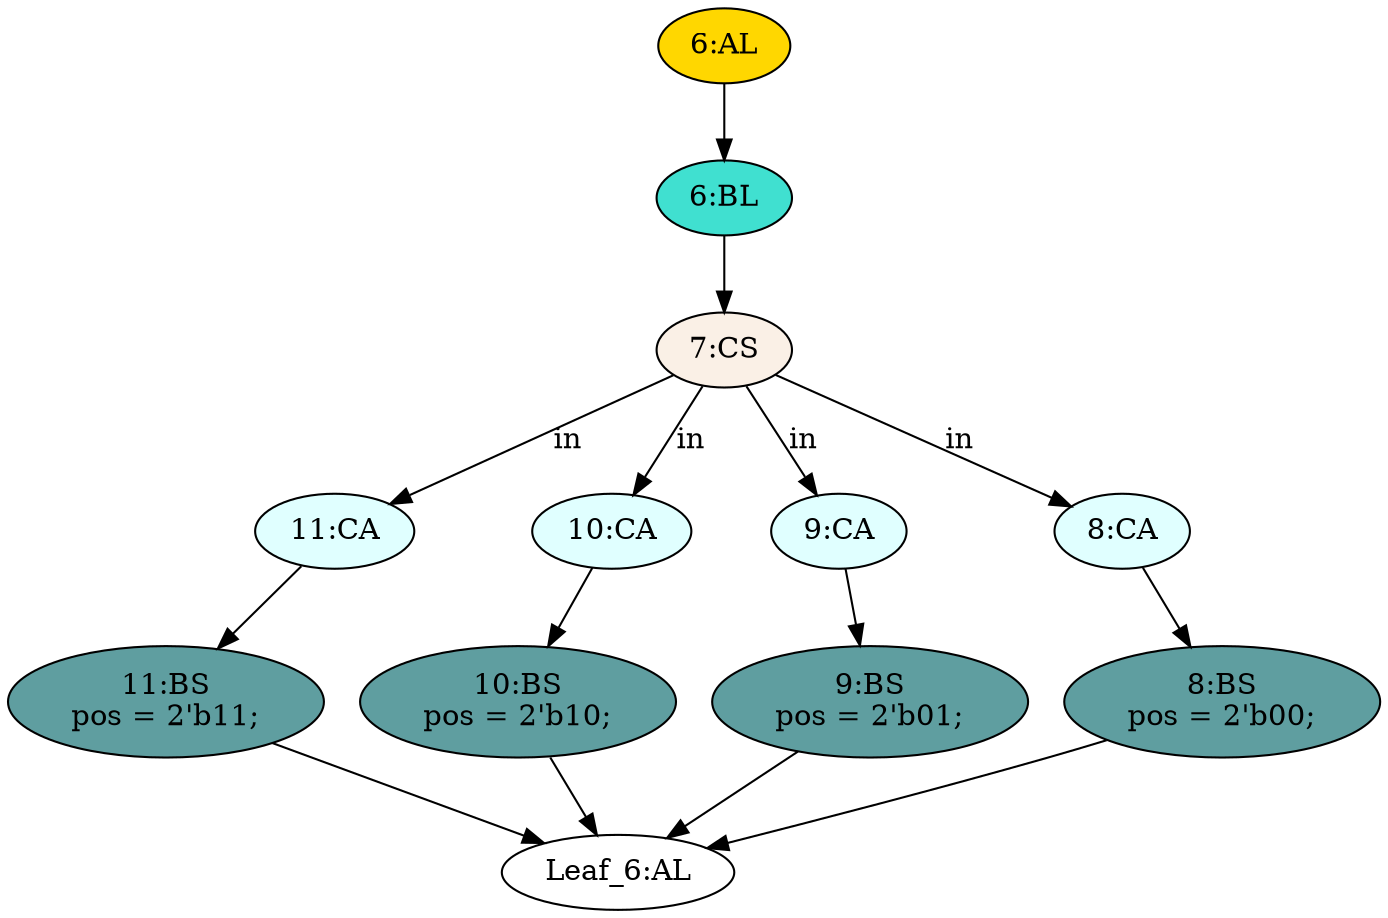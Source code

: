 strict digraph "" {
	node [label="\N"];
	"11:CA"	[ast="<pyverilog.vparser.ast.Case object at 0x7f337cdd7810>",
		fillcolor=lightcyan,
		label="11:CA",
		statements="[]",
		style=filled,
		typ=Case];
	"11:BS"	[ast="<pyverilog.vparser.ast.BlockingSubstitution object at 0x7f337cdd7950>",
		fillcolor=cadetblue,
		label="11:BS
pos = 2'b11;",
		statements="[<pyverilog.vparser.ast.BlockingSubstitution object at 0x7f337cdd7950>]",
		style=filled,
		typ=BlockingSubstitution];
	"11:CA" -> "11:BS"	[cond="[]",
		lineno=None];
	"9:BS"	[ast="<pyverilog.vparser.ast.BlockingSubstitution object at 0x7f337cdd7ad0>",
		fillcolor=cadetblue,
		label="9:BS
pos = 2'b01;",
		statements="[<pyverilog.vparser.ast.BlockingSubstitution object at 0x7f337cdd7ad0>]",
		style=filled,
		typ=BlockingSubstitution];
	"Leaf_6:AL"	[def_var="['pos']",
		label="Leaf_6:AL"];
	"9:BS" -> "Leaf_6:AL"	[cond="[]",
		lineno=None];
	"10:BS"	[ast="<pyverilog.vparser.ast.BlockingSubstitution object at 0x7f337cdd7c50>",
		fillcolor=cadetblue,
		label="10:BS
pos = 2'b10;",
		statements="[<pyverilog.vparser.ast.BlockingSubstitution object at 0x7f337cdd7c50>]",
		style=filled,
		typ=BlockingSubstitution];
	"10:BS" -> "Leaf_6:AL"	[cond="[]",
		lineno=None];
	"10:CA"	[ast="<pyverilog.vparser.ast.Case object at 0x7f337cdd7d90>",
		fillcolor=lightcyan,
		label="10:CA",
		statements="[]",
		style=filled,
		typ=Case];
	"10:CA" -> "10:BS"	[cond="[]",
		lineno=None];
	"8:BS"	[ast="<pyverilog.vparser.ast.BlockingSubstitution object at 0x7f337cdd7e10>",
		fillcolor=cadetblue,
		label="8:BS
pos = 2'b00;",
		statements="[<pyverilog.vparser.ast.BlockingSubstitution object at 0x7f337cdd7e10>]",
		style=filled,
		typ=BlockingSubstitution];
	"8:BS" -> "Leaf_6:AL"	[cond="[]",
		lineno=None];
	"7:CS"	[ast="<pyverilog.vparser.ast.CaseStatement object at 0x7f337cdd7f50>",
		fillcolor=linen,
		label="7:CS",
		statements="[]",
		style=filled,
		typ=CaseStatement];
	"7:CS" -> "11:CA"	[cond="['in']",
		label=in,
		lineno=7];
	"7:CS" -> "10:CA"	[cond="['in']",
		label=in,
		lineno=7];
	"9:CA"	[ast="<pyverilog.vparser.ast.Case object at 0x7f337cdfafd0>",
		fillcolor=lightcyan,
		label="9:CA",
		statements="[]",
		style=filled,
		typ=Case];
	"7:CS" -> "9:CA"	[cond="['in']",
		label=in,
		lineno=7];
	"8:CA"	[ast="<pyverilog.vparser.ast.Case object at 0x7f337cdd0050>",
		fillcolor=lightcyan,
		label="8:CA",
		statements="[]",
		style=filled,
		typ=Case];
	"7:CS" -> "8:CA"	[cond="['in']",
		label=in,
		lineno=7];
	"6:AL"	[ast="<pyverilog.vparser.ast.Always object at 0x7f337b8ff750>",
		clk_sens=False,
		fillcolor=gold,
		label="6:AL",
		sens="[]",
		statements="[]",
		style=filled,
		typ=Always,
		use_var="['in']"];
	"6:BL"	[ast="<pyverilog.vparser.ast.Block object at 0x7f337d92ae50>",
		fillcolor=turquoise,
		label="6:BL",
		statements="[]",
		style=filled,
		typ=Block];
	"6:AL" -> "6:BL"	[cond="[]",
		lineno=None];
	"11:BS" -> "Leaf_6:AL"	[cond="[]",
		lineno=None];
	"9:CA" -> "9:BS"	[cond="[]",
		lineno=None];
	"6:BL" -> "7:CS"	[cond="[]",
		lineno=None];
	"8:CA" -> "8:BS"	[cond="[]",
		lineno=None];
}
